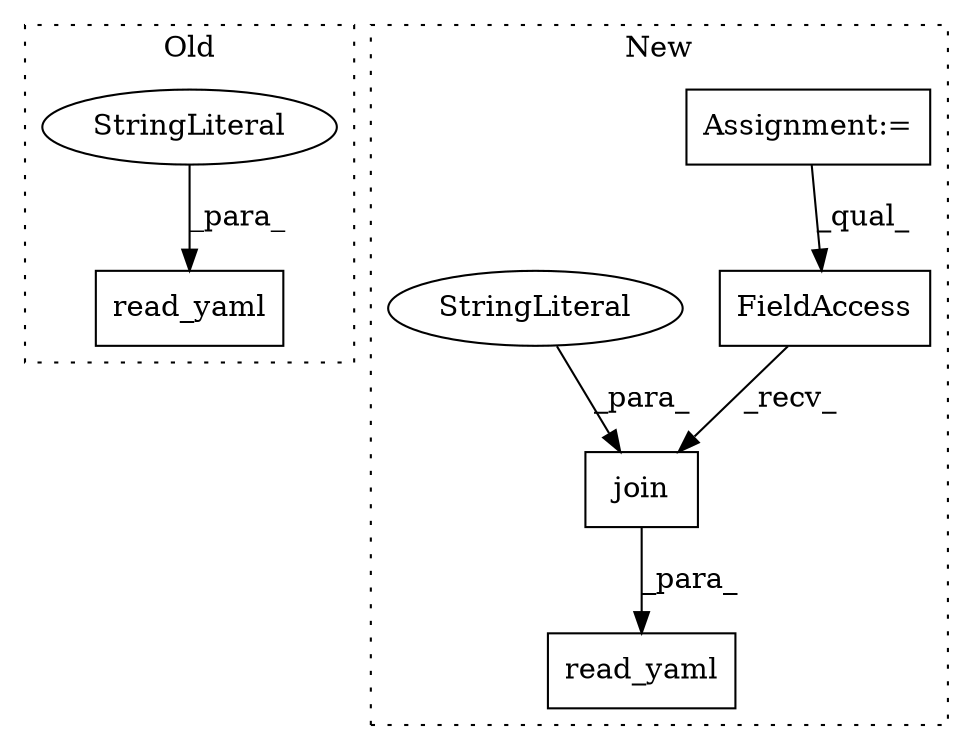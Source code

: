 digraph G {
subgraph cluster0 {
1 [label="read_yaml" a="32" s="1794,1834" l="10,1" shape="box"];
7 [label="StringLiteral" a="45" s="1804" l="25" shape="ellipse"];
label = "Old";
style="dotted";
}
subgraph cluster1 {
2 [label="read_yaml" a="32" s="2196,2240" l="10,1" shape="box"];
3 [label="Assignment:=" a="7" s="2087" l="2" shape="box"];
4 [label="FieldAccess" a="22" s="2206" l="7" shape="box"];
5 [label="join" a="32" s="2214,2234" l="5,1" shape="box"];
6 [label="StringLiteral" a="45" s="2219" l="15" shape="ellipse"];
label = "New";
style="dotted";
}
3 -> 4 [label="_qual_"];
4 -> 5 [label="_recv_"];
5 -> 2 [label="_para_"];
6 -> 5 [label="_para_"];
7 -> 1 [label="_para_"];
}